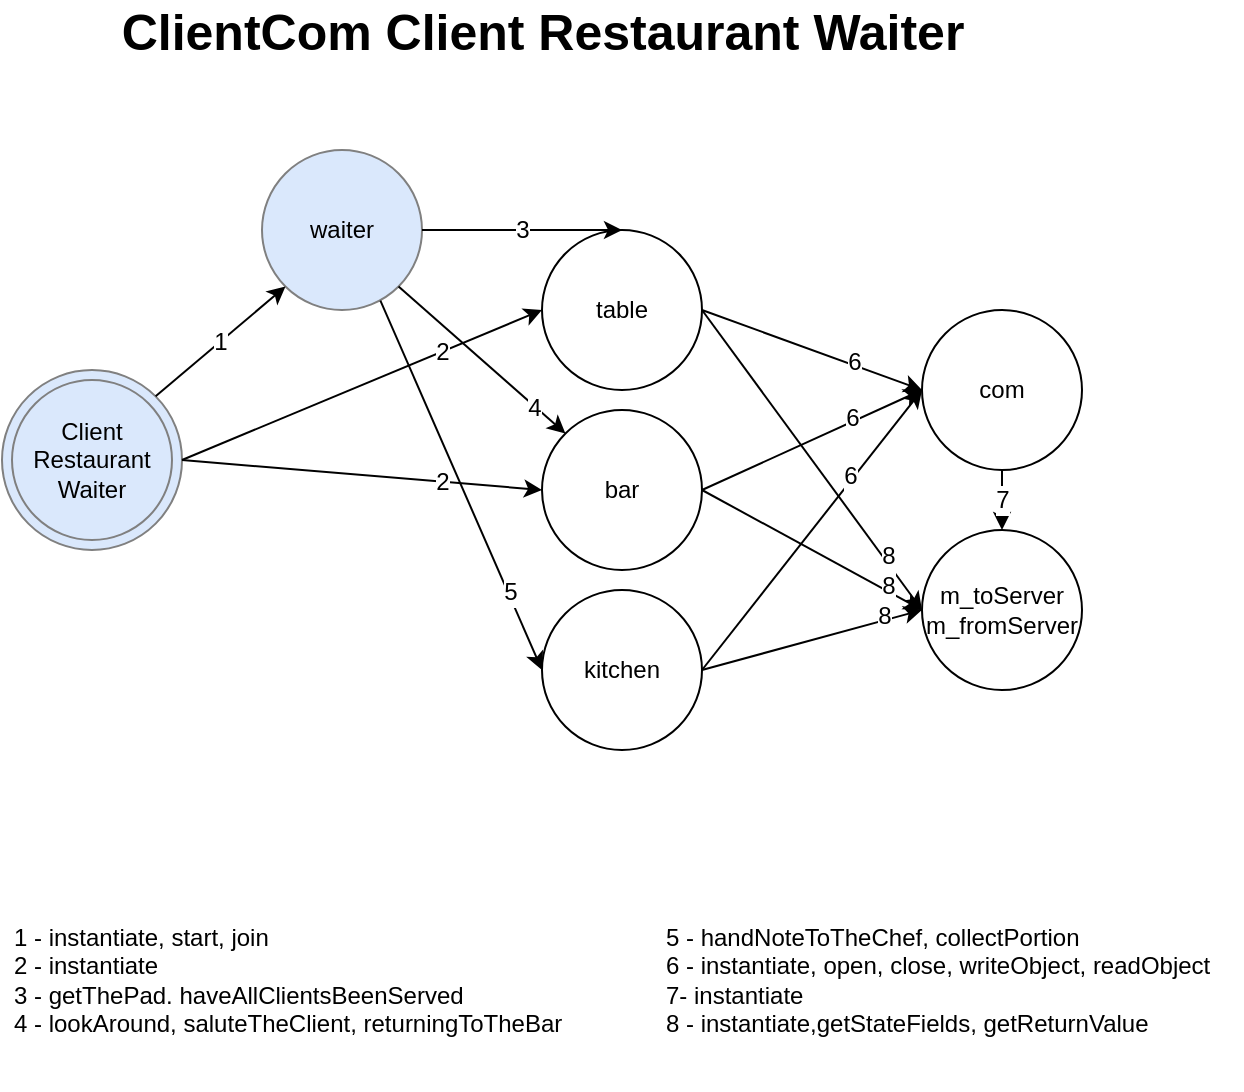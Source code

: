 <mxfile version="18.0.4" type="device"><diagram id="dL68ML8HeQB0krsFM4QG" name="Page-1"><mxGraphModel dx="1038" dy="617" grid="1" gridSize="10" guides="1" tooltips="1" connect="1" arrows="1" fold="1" page="1" pageScale="1" pageWidth="827" pageHeight="1169" math="0" shadow="0"><root><mxCell id="0"/><mxCell id="1" parent="0"/><mxCell id="CHyU5B67_R3pXy2R8SUt-1" value="waiter" style="ellipse;whiteSpace=wrap;html=1;fillColor=#dae8fc;strokeColor=#808080;" parent="1" vertex="1"><mxGeometry x="250" y="100" width="80" height="80" as="geometry"/></mxCell><mxCell id="CHyU5B67_R3pXy2R8SUt-4" value="table" style="ellipse;whiteSpace=wrap;html=1;" parent="1" vertex="1"><mxGeometry x="390" y="140" width="80" height="80" as="geometry"/></mxCell><mxCell id="CHyU5B67_R3pXy2R8SUt-40" value="&lt;div&gt;&lt;br&gt;&lt;/div&gt;&lt;div&gt;1 - instantiate, start, join&lt;/div&gt;&lt;div&gt;2 - instantiate&lt;br&gt;&lt;/div&gt;&lt;div&gt;3 -&amp;nbsp;getThePad.&amp;nbsp;haveAllClientsBeenServed&lt;/div&gt;&lt;div&gt;4 -&amp;nbsp;lookAround,&amp;nbsp;saluteTheClient,&amp;nbsp;returningToTheBar&lt;/div&gt;&lt;div&gt;&lt;br&gt;&lt;/div&gt;" style="text;html=1;strokeColor=none;fillColor=none;align=left;verticalAlign=middle;whiteSpace=wrap;rounded=0;" parent="1" vertex="1"><mxGeometry x="124" y="460" width="290" height="110" as="geometry"/></mxCell><mxCell id="dAU44HsFRGqah6hTK-VC-1" value="&lt;div&gt;5 -&amp;nbsp;handNoteToTheChef,&amp;nbsp;collectPortion&lt;/div&gt;&lt;div&gt;6 - instantiate, open, close, writeObject, readObject&lt;/div&gt;&lt;div&gt;&lt;span style=&quot;background-color: initial;&quot;&gt;7- instantiate&lt;/span&gt;&lt;/div&gt;&lt;div&gt;&lt;span&gt;8 - instantiate,getStateFields, getReturnValue&lt;/span&gt;&lt;/div&gt;" style="text;html=1;strokeColor=none;fillColor=none;align=left;verticalAlign=middle;whiteSpace=wrap;rounded=0;" parent="1" vertex="1"><mxGeometry x="450" y="475" width="290" height="80" as="geometry"/></mxCell><mxCell id="sB3GNyKT00Ip3FJHEHId-1" value="" style="group" vertex="1" connectable="0" parent="1"><mxGeometry x="120" y="210" width="90" height="90" as="geometry"/></mxCell><mxCell id="0n8z57wEoNdcpEe77m6L-2" value="&lt;div&gt;Main&lt;/div&gt;&lt;div&gt;Program&lt;/div&gt;" style="ellipse;whiteSpace=wrap;html=1;fillColor=#dae8fc;strokeColor=#808080;" parent="sB3GNyKT00Ip3FJHEHId-1" vertex="1"><mxGeometry width="90" height="90" as="geometry"/></mxCell><mxCell id="CHyU5B67_R3pXy2R8SUt-41" value="&lt;div&gt;&lt;span style=&quot;background-color: initial;&quot;&gt;Client&lt;/span&gt;&lt;/div&gt;&lt;div&gt;&lt;span style=&quot;background-color: initial;&quot;&gt;Restaurant&lt;/span&gt;&lt;br&gt;&lt;/div&gt;&lt;div&gt;Waiter&lt;/div&gt;" style="ellipse;whiteSpace=wrap;html=1;fillColor=#dae8fc;strokeColor=#808080;" parent="sB3GNyKT00Ip3FJHEHId-1" vertex="1"><mxGeometry x="5" y="5" width="80" height="80" as="geometry"/></mxCell><mxCell id="sB3GNyKT00Ip3FJHEHId-33" value="&lt;b&gt;&lt;font style=&quot;font-size: 25px;&quot;&gt;ClientCom Client Restaurant Waiter&lt;/font&gt;&lt;/b&gt;" style="text;html=1;align=center;verticalAlign=middle;resizable=0;points=[];autosize=1;strokeColor=none;fillColor=none;" vertex="1" parent="1"><mxGeometry x="170" y="30" width="440" height="20" as="geometry"/></mxCell><mxCell id="sB3GNyKT00Ip3FJHEHId-73" value="bar" style="ellipse;whiteSpace=wrap;html=1;" vertex="1" parent="1"><mxGeometry x="390" y="230" width="80" height="80" as="geometry"/></mxCell><mxCell id="sB3GNyKT00Ip3FJHEHId-74" value="com" style="ellipse;whiteSpace=wrap;html=1;" vertex="1" parent="1"><mxGeometry x="580" y="180" width="80" height="80" as="geometry"/></mxCell><mxCell id="sB3GNyKT00Ip3FJHEHId-75" value="m_toServer&lt;br&gt;m_fromServer" style="ellipse;whiteSpace=wrap;html=1;" vertex="1" parent="1"><mxGeometry x="580" y="290" width="80" height="80" as="geometry"/></mxCell><mxCell id="sB3GNyKT00Ip3FJHEHId-78" value="1" style="endArrow=classic;html=1;rounded=0;fontSize=12;exitX=1;exitY=0;exitDx=0;exitDy=0;entryX=0;entryY=1;entryDx=0;entryDy=0;" edge="1" parent="1" source="0n8z57wEoNdcpEe77m6L-2" target="CHyU5B67_R3pXy2R8SUt-1"><mxGeometry width="50" height="50" relative="1" as="geometry"><mxPoint x="280" y="300" as="sourcePoint"/><mxPoint x="330" y="250" as="targetPoint"/></mxGeometry></mxCell><mxCell id="sB3GNyKT00Ip3FJHEHId-79" value="" style="endArrow=classic;html=1;rounded=0;fontSize=12;exitX=1;exitY=0.5;exitDx=0;exitDy=0;entryX=0;entryY=0.5;entryDx=0;entryDy=0;" edge="1" parent="1" source="0n8z57wEoNdcpEe77m6L-2" target="CHyU5B67_R3pXy2R8SUt-4"><mxGeometry width="50" height="50" relative="1" as="geometry"><mxPoint x="190" y="390" as="sourcePoint"/><mxPoint x="240" y="340" as="targetPoint"/></mxGeometry></mxCell><mxCell id="sB3GNyKT00Ip3FJHEHId-80" value="2" style="edgeLabel;html=1;align=center;verticalAlign=middle;resizable=0;points=[];fontSize=12;" vertex="1" connectable="0" parent="sB3GNyKT00Ip3FJHEHId-79"><mxGeometry x="0.444" relative="1" as="geometry"><mxPoint as="offset"/></mxGeometry></mxCell><mxCell id="sB3GNyKT00Ip3FJHEHId-81" value="" style="endArrow=classic;html=1;rounded=0;fontSize=12;exitX=1;exitY=0.5;exitDx=0;exitDy=0;entryX=0;entryY=0.5;entryDx=0;entryDy=0;" edge="1" parent="1" source="0n8z57wEoNdcpEe77m6L-2" target="sB3GNyKT00Ip3FJHEHId-73"><mxGeometry width="50" height="50" relative="1" as="geometry"><mxPoint x="220" y="265" as="sourcePoint"/><mxPoint x="400" y="230" as="targetPoint"/></mxGeometry></mxCell><mxCell id="sB3GNyKT00Ip3FJHEHId-82" value="2" style="edgeLabel;html=1;align=center;verticalAlign=middle;resizable=0;points=[];fontSize=12;" vertex="1" connectable="0" parent="sB3GNyKT00Ip3FJHEHId-81"><mxGeometry x="0.444" relative="1" as="geometry"><mxPoint as="offset"/></mxGeometry></mxCell><mxCell id="sB3GNyKT00Ip3FJHEHId-83" value="3" style="endArrow=classic;html=1;rounded=0;fontSize=12;exitX=1;exitY=0.5;exitDx=0;exitDy=0;entryX=0.5;entryY=0;entryDx=0;entryDy=0;" edge="1" parent="1" source="CHyU5B67_R3pXy2R8SUt-1" target="CHyU5B67_R3pXy2R8SUt-4"><mxGeometry width="50" height="50" relative="1" as="geometry"><mxPoint x="150" y="430" as="sourcePoint"/><mxPoint x="200" y="380" as="targetPoint"/></mxGeometry></mxCell><mxCell id="sB3GNyKT00Ip3FJHEHId-84" value="" style="endArrow=classic;html=1;rounded=0;fontSize=12;exitX=1;exitY=1;exitDx=0;exitDy=0;entryX=0;entryY=0;entryDx=0;entryDy=0;" edge="1" parent="1" source="CHyU5B67_R3pXy2R8SUt-1" target="sB3GNyKT00Ip3FJHEHId-73"><mxGeometry width="50" height="50" relative="1" as="geometry"><mxPoint x="110" y="440" as="sourcePoint"/><mxPoint x="160" y="390" as="targetPoint"/></mxGeometry></mxCell><mxCell id="sB3GNyKT00Ip3FJHEHId-85" value="4" style="edgeLabel;html=1;align=center;verticalAlign=middle;resizable=0;points=[];fontSize=12;" vertex="1" connectable="0" parent="sB3GNyKT00Ip3FJHEHId-84"><mxGeometry x="0.63" y="-1" relative="1" as="geometry"><mxPoint as="offset"/></mxGeometry></mxCell><mxCell id="sB3GNyKT00Ip3FJHEHId-95" value="kitchen" style="ellipse;whiteSpace=wrap;html=1;" vertex="1" parent="1"><mxGeometry x="390" y="320" width="80" height="80" as="geometry"/></mxCell><mxCell id="sB3GNyKT00Ip3FJHEHId-97" value="" style="endArrow=classic;html=1;rounded=0;fontSize=12;exitX=0.74;exitY=0.942;exitDx=0;exitDy=0;exitPerimeter=0;entryX=0;entryY=0.5;entryDx=0;entryDy=0;" edge="1" parent="1" source="CHyU5B67_R3pXy2R8SUt-1" target="sB3GNyKT00Ip3FJHEHId-95"><mxGeometry width="50" height="50" relative="1" as="geometry"><mxPoint x="220" y="400" as="sourcePoint"/><mxPoint x="270" y="350" as="targetPoint"/></mxGeometry></mxCell><mxCell id="sB3GNyKT00Ip3FJHEHId-98" value="5" style="edgeLabel;html=1;align=center;verticalAlign=middle;resizable=0;points=[];fontSize=12;" vertex="1" connectable="0" parent="sB3GNyKT00Ip3FJHEHId-97"><mxGeometry x="0.582" y="1" relative="1" as="geometry"><mxPoint as="offset"/></mxGeometry></mxCell><mxCell id="sB3GNyKT00Ip3FJHEHId-99" value="" style="endArrow=classic;html=1;rounded=0;fontSize=12;exitX=1;exitY=0.5;exitDx=0;exitDy=0;entryX=0;entryY=0.5;entryDx=0;entryDy=0;" edge="1" parent="1" source="CHyU5B67_R3pXy2R8SUt-4" target="sB3GNyKT00Ip3FJHEHId-74"><mxGeometry width="50" height="50" relative="1" as="geometry"><mxPoint x="270" y="450" as="sourcePoint"/><mxPoint x="320" y="400" as="targetPoint"/></mxGeometry></mxCell><mxCell id="sB3GNyKT00Ip3FJHEHId-100" value="6" style="edgeLabel;html=1;align=center;verticalAlign=middle;resizable=0;points=[];fontSize=12;" vertex="1" connectable="0" parent="sB3GNyKT00Ip3FJHEHId-99"><mxGeometry x="0.366" y="2" relative="1" as="geometry"><mxPoint as="offset"/></mxGeometry></mxCell><mxCell id="sB3GNyKT00Ip3FJHEHId-101" value="" style="endArrow=classic;html=1;rounded=0;fontSize=12;exitX=1;exitY=0.5;exitDx=0;exitDy=0;entryX=0;entryY=0.5;entryDx=0;entryDy=0;" edge="1" parent="1" source="sB3GNyKT00Ip3FJHEHId-73" target="sB3GNyKT00Ip3FJHEHId-74"><mxGeometry width="50" height="50" relative="1" as="geometry"><mxPoint x="480" y="190" as="sourcePoint"/><mxPoint x="590" y="230" as="targetPoint"/></mxGeometry></mxCell><mxCell id="sB3GNyKT00Ip3FJHEHId-102" value="6" style="edgeLabel;html=1;align=center;verticalAlign=middle;resizable=0;points=[];fontSize=12;" vertex="1" connectable="0" parent="sB3GNyKT00Ip3FJHEHId-101"><mxGeometry x="0.366" y="2" relative="1" as="geometry"><mxPoint as="offset"/></mxGeometry></mxCell><mxCell id="sB3GNyKT00Ip3FJHEHId-103" value="" style="endArrow=classic;html=1;rounded=0;fontSize=12;exitX=1;exitY=0.5;exitDx=0;exitDy=0;entryX=0;entryY=0.5;entryDx=0;entryDy=0;" edge="1" parent="1" source="sB3GNyKT00Ip3FJHEHId-95" target="sB3GNyKT00Ip3FJHEHId-74"><mxGeometry width="50" height="50" relative="1" as="geometry"><mxPoint x="490" y="200" as="sourcePoint"/><mxPoint x="600" y="240" as="targetPoint"/></mxGeometry></mxCell><mxCell id="sB3GNyKT00Ip3FJHEHId-104" value="6" style="edgeLabel;html=1;align=center;verticalAlign=middle;resizable=0;points=[];fontSize=12;" vertex="1" connectable="0" parent="sB3GNyKT00Ip3FJHEHId-103"><mxGeometry x="0.366" y="2" relative="1" as="geometry"><mxPoint as="offset"/></mxGeometry></mxCell><mxCell id="sB3GNyKT00Ip3FJHEHId-105" value="7" style="endArrow=classic;html=1;rounded=0;fontSize=12;exitX=0.5;exitY=1;exitDx=0;exitDy=0;entryX=0.5;entryY=0;entryDx=0;entryDy=0;" edge="1" parent="1" source="sB3GNyKT00Ip3FJHEHId-74" target="sB3GNyKT00Ip3FJHEHId-75"><mxGeometry width="50" height="50" relative="1" as="geometry"><mxPoint x="130" y="420" as="sourcePoint"/><mxPoint x="180" y="370" as="targetPoint"/></mxGeometry></mxCell><mxCell id="sB3GNyKT00Ip3FJHEHId-106" value="" style="endArrow=classic;html=1;rounded=0;fontSize=12;exitX=1;exitY=0.5;exitDx=0;exitDy=0;entryX=0;entryY=0.5;entryDx=0;entryDy=0;" edge="1" parent="1" source="CHyU5B67_R3pXy2R8SUt-4" target="sB3GNyKT00Ip3FJHEHId-75"><mxGeometry width="50" height="50" relative="1" as="geometry"><mxPoint x="140" y="430" as="sourcePoint"/><mxPoint x="190" y="380" as="targetPoint"/></mxGeometry></mxCell><mxCell id="sB3GNyKT00Ip3FJHEHId-107" value="8" style="edgeLabel;html=1;align=center;verticalAlign=middle;resizable=0;points=[];fontSize=12;" vertex="1" connectable="0" parent="sB3GNyKT00Ip3FJHEHId-106"><mxGeometry x="0.658" y="2" relative="1" as="geometry"><mxPoint as="offset"/></mxGeometry></mxCell><mxCell id="sB3GNyKT00Ip3FJHEHId-108" value="" style="endArrow=classic;html=1;rounded=0;fontSize=12;exitX=1;exitY=0.5;exitDx=0;exitDy=0;entryX=0;entryY=0.5;entryDx=0;entryDy=0;" edge="1" parent="1" source="sB3GNyKT00Ip3FJHEHId-73" target="sB3GNyKT00Ip3FJHEHId-75"><mxGeometry width="50" height="50" relative="1" as="geometry"><mxPoint x="480" y="190" as="sourcePoint"/><mxPoint x="590" y="340" as="targetPoint"/></mxGeometry></mxCell><mxCell id="sB3GNyKT00Ip3FJHEHId-109" value="8" style="edgeLabel;html=1;align=center;verticalAlign=middle;resizable=0;points=[];fontSize=12;" vertex="1" connectable="0" parent="sB3GNyKT00Ip3FJHEHId-108"><mxGeometry x="0.658" y="2" relative="1" as="geometry"><mxPoint as="offset"/></mxGeometry></mxCell><mxCell id="sB3GNyKT00Ip3FJHEHId-110" value="" style="endArrow=classic;html=1;rounded=0;fontSize=12;exitX=1;exitY=0.5;exitDx=0;exitDy=0;entryX=0;entryY=0.5;entryDx=0;entryDy=0;" edge="1" parent="1" source="sB3GNyKT00Ip3FJHEHId-95" target="sB3GNyKT00Ip3FJHEHId-75"><mxGeometry width="50" height="50" relative="1" as="geometry"><mxPoint x="490" y="200" as="sourcePoint"/><mxPoint x="600" y="350" as="targetPoint"/></mxGeometry></mxCell><mxCell id="sB3GNyKT00Ip3FJHEHId-111" value="8" style="edgeLabel;html=1;align=center;verticalAlign=middle;resizable=0;points=[];fontSize=12;" vertex="1" connectable="0" parent="sB3GNyKT00Ip3FJHEHId-110"><mxGeometry x="0.658" y="2" relative="1" as="geometry"><mxPoint as="offset"/></mxGeometry></mxCell></root></mxGraphModel></diagram></mxfile>